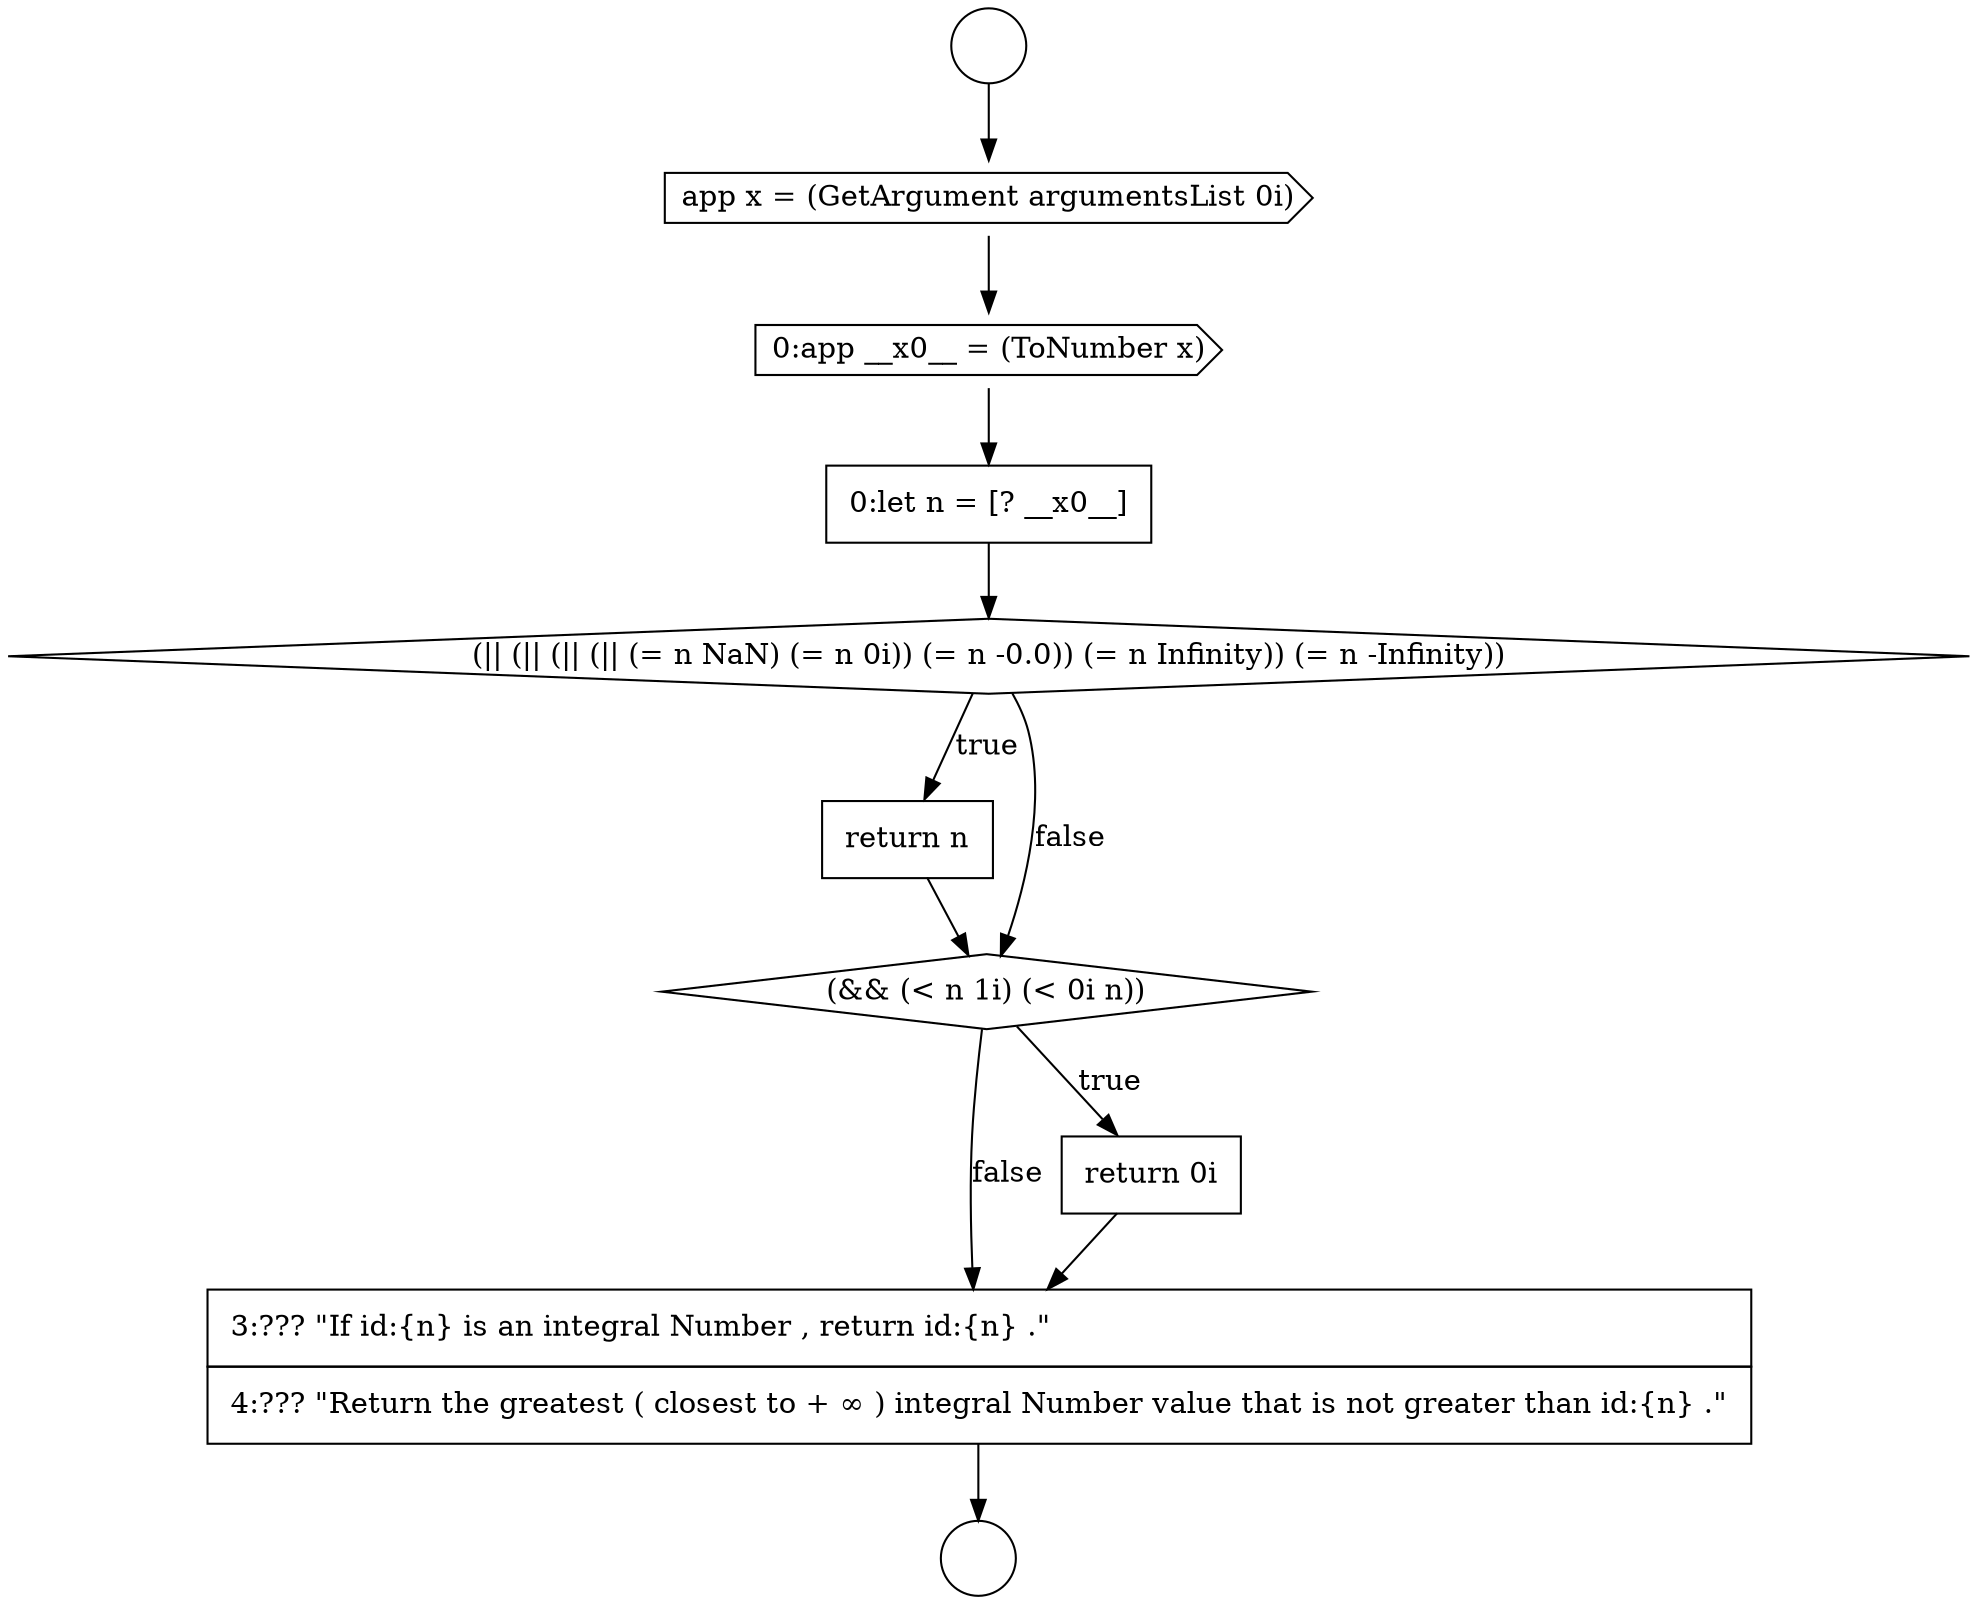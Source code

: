 digraph {
  node12852 [shape=circle label=" " color="black" fillcolor="white" style=filled]
  node12860 [shape=none, margin=0, label=<<font color="black">
    <table border="0" cellborder="1" cellspacing="0" cellpadding="10">
      <tr><td align="left">3:??? &quot;If id:{n} is an integral Number , return id:{n} .&quot;</td></tr>
      <tr><td align="left">4:??? &quot;Return the greatest ( closest to + &infin; ) integral Number value that is not greater than id:{n} .&quot;</td></tr>
    </table>
  </font>> color="black" fillcolor="white" style=filled]
  node12853 [shape=cds, label=<<font color="black">app x = (GetArgument argumentsList 0i)</font>> color="black" fillcolor="white" style=filled]
  node12859 [shape=none, margin=0, label=<<font color="black">
    <table border="0" cellborder="1" cellspacing="0" cellpadding="10">
      <tr><td align="left">return 0i</td></tr>
    </table>
  </font>> color="black" fillcolor="white" style=filled]
  node12857 [shape=none, margin=0, label=<<font color="black">
    <table border="0" cellborder="1" cellspacing="0" cellpadding="10">
      <tr><td align="left">return n</td></tr>
    </table>
  </font>> color="black" fillcolor="white" style=filled]
  node12854 [shape=cds, label=<<font color="black">0:app __x0__ = (ToNumber x)</font>> color="black" fillcolor="white" style=filled]
  node12858 [shape=diamond, label=<<font color="black">(&amp;&amp; (&lt; n 1i) (&lt; 0i n))</font>> color="black" fillcolor="white" style=filled]
  node12856 [shape=diamond, label=<<font color="black">(|| (|| (|| (|| (= n NaN) (= n 0i)) (= n -0.0)) (= n Infinity)) (= n -Infinity))</font>> color="black" fillcolor="white" style=filled]
  node12851 [shape=circle label=" " color="black" fillcolor="white" style=filled]
  node12855 [shape=none, margin=0, label=<<font color="black">
    <table border="0" cellborder="1" cellspacing="0" cellpadding="10">
      <tr><td align="left">0:let n = [? __x0__]</td></tr>
    </table>
  </font>> color="black" fillcolor="white" style=filled]
  node12857 -> node12858 [ color="black"]
  node12856 -> node12857 [label=<<font color="black">true</font>> color="black"]
  node12856 -> node12858 [label=<<font color="black">false</font>> color="black"]
  node12851 -> node12853 [ color="black"]
  node12859 -> node12860 [ color="black"]
  node12853 -> node12854 [ color="black"]
  node12854 -> node12855 [ color="black"]
  node12858 -> node12859 [label=<<font color="black">true</font>> color="black"]
  node12858 -> node12860 [label=<<font color="black">false</font>> color="black"]
  node12855 -> node12856 [ color="black"]
  node12860 -> node12852 [ color="black"]
}
